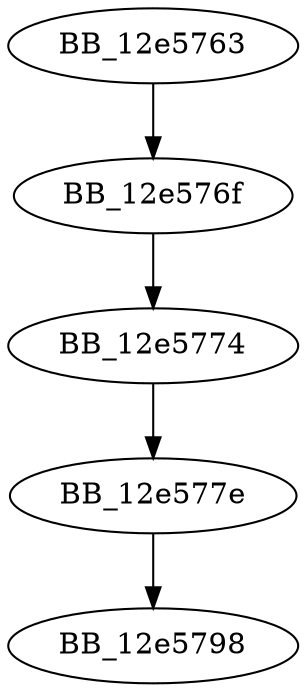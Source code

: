 DiGraph __callthreadstartex{
BB_12e5763->BB_12e576f
BB_12e576f->BB_12e5774
BB_12e5774->BB_12e577e
BB_12e577e->BB_12e5798
}

